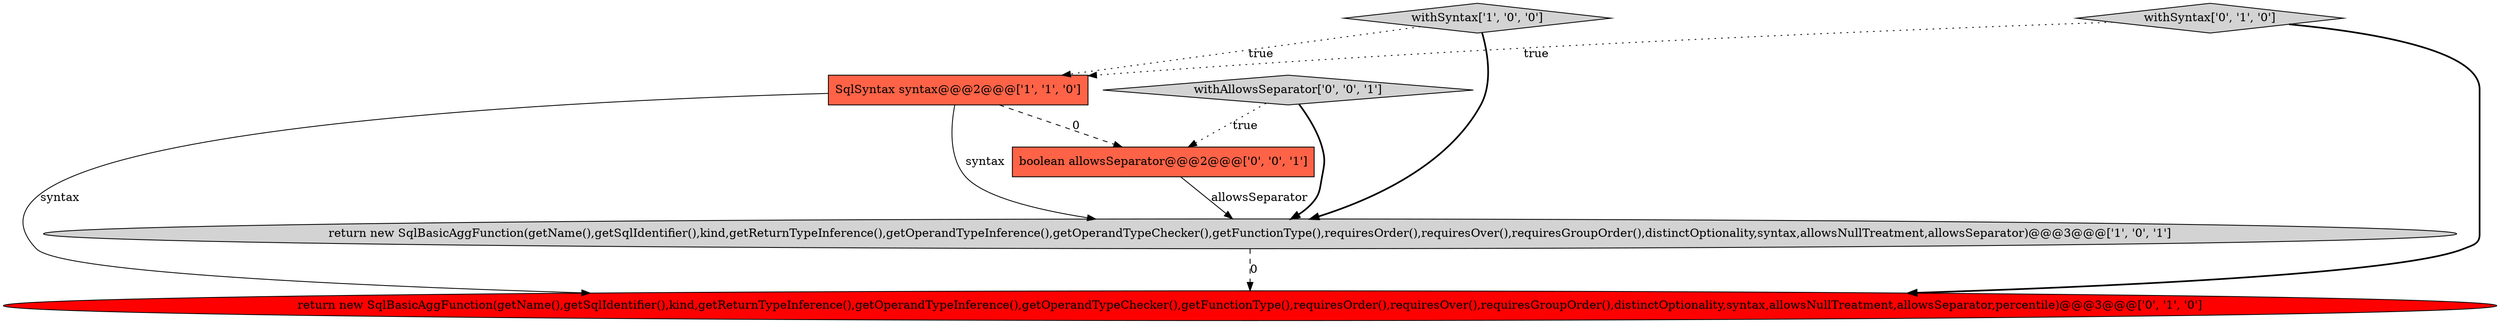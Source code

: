 digraph {
2 [style = filled, label = "withSyntax['1', '0', '0']", fillcolor = lightgray, shape = diamond image = "AAA0AAABBB1BBB"];
4 [style = filled, label = "return new SqlBasicAggFunction(getName(),getSqlIdentifier(),kind,getReturnTypeInference(),getOperandTypeInference(),getOperandTypeChecker(),getFunctionType(),requiresOrder(),requiresOver(),requiresGroupOrder(),distinctOptionality,syntax,allowsNullTreatment,allowsSeparator,percentile)@@@3@@@['0', '1', '0']", fillcolor = red, shape = ellipse image = "AAA1AAABBB2BBB"];
6 [style = filled, label = "withAllowsSeparator['0', '0', '1']", fillcolor = lightgray, shape = diamond image = "AAA0AAABBB3BBB"];
0 [style = filled, label = "SqlSyntax syntax@@@2@@@['1', '1', '0']", fillcolor = tomato, shape = box image = "AAA0AAABBB1BBB"];
1 [style = filled, label = "return new SqlBasicAggFunction(getName(),getSqlIdentifier(),kind,getReturnTypeInference(),getOperandTypeInference(),getOperandTypeChecker(),getFunctionType(),requiresOrder(),requiresOver(),requiresGroupOrder(),distinctOptionality,syntax,allowsNullTreatment,allowsSeparator)@@@3@@@['1', '0', '1']", fillcolor = lightgray, shape = ellipse image = "AAA0AAABBB1BBB"];
5 [style = filled, label = "boolean allowsSeparator@@@2@@@['0', '0', '1']", fillcolor = tomato, shape = box image = "AAA0AAABBB3BBB"];
3 [style = filled, label = "withSyntax['0', '1', '0']", fillcolor = lightgray, shape = diamond image = "AAA0AAABBB2BBB"];
1->4 [style = dashed, label="0"];
6->1 [style = bold, label=""];
0->4 [style = solid, label="syntax"];
0->1 [style = solid, label="syntax"];
2->0 [style = dotted, label="true"];
0->5 [style = dashed, label="0"];
3->4 [style = bold, label=""];
2->1 [style = bold, label=""];
6->5 [style = dotted, label="true"];
3->0 [style = dotted, label="true"];
5->1 [style = solid, label="allowsSeparator"];
}
